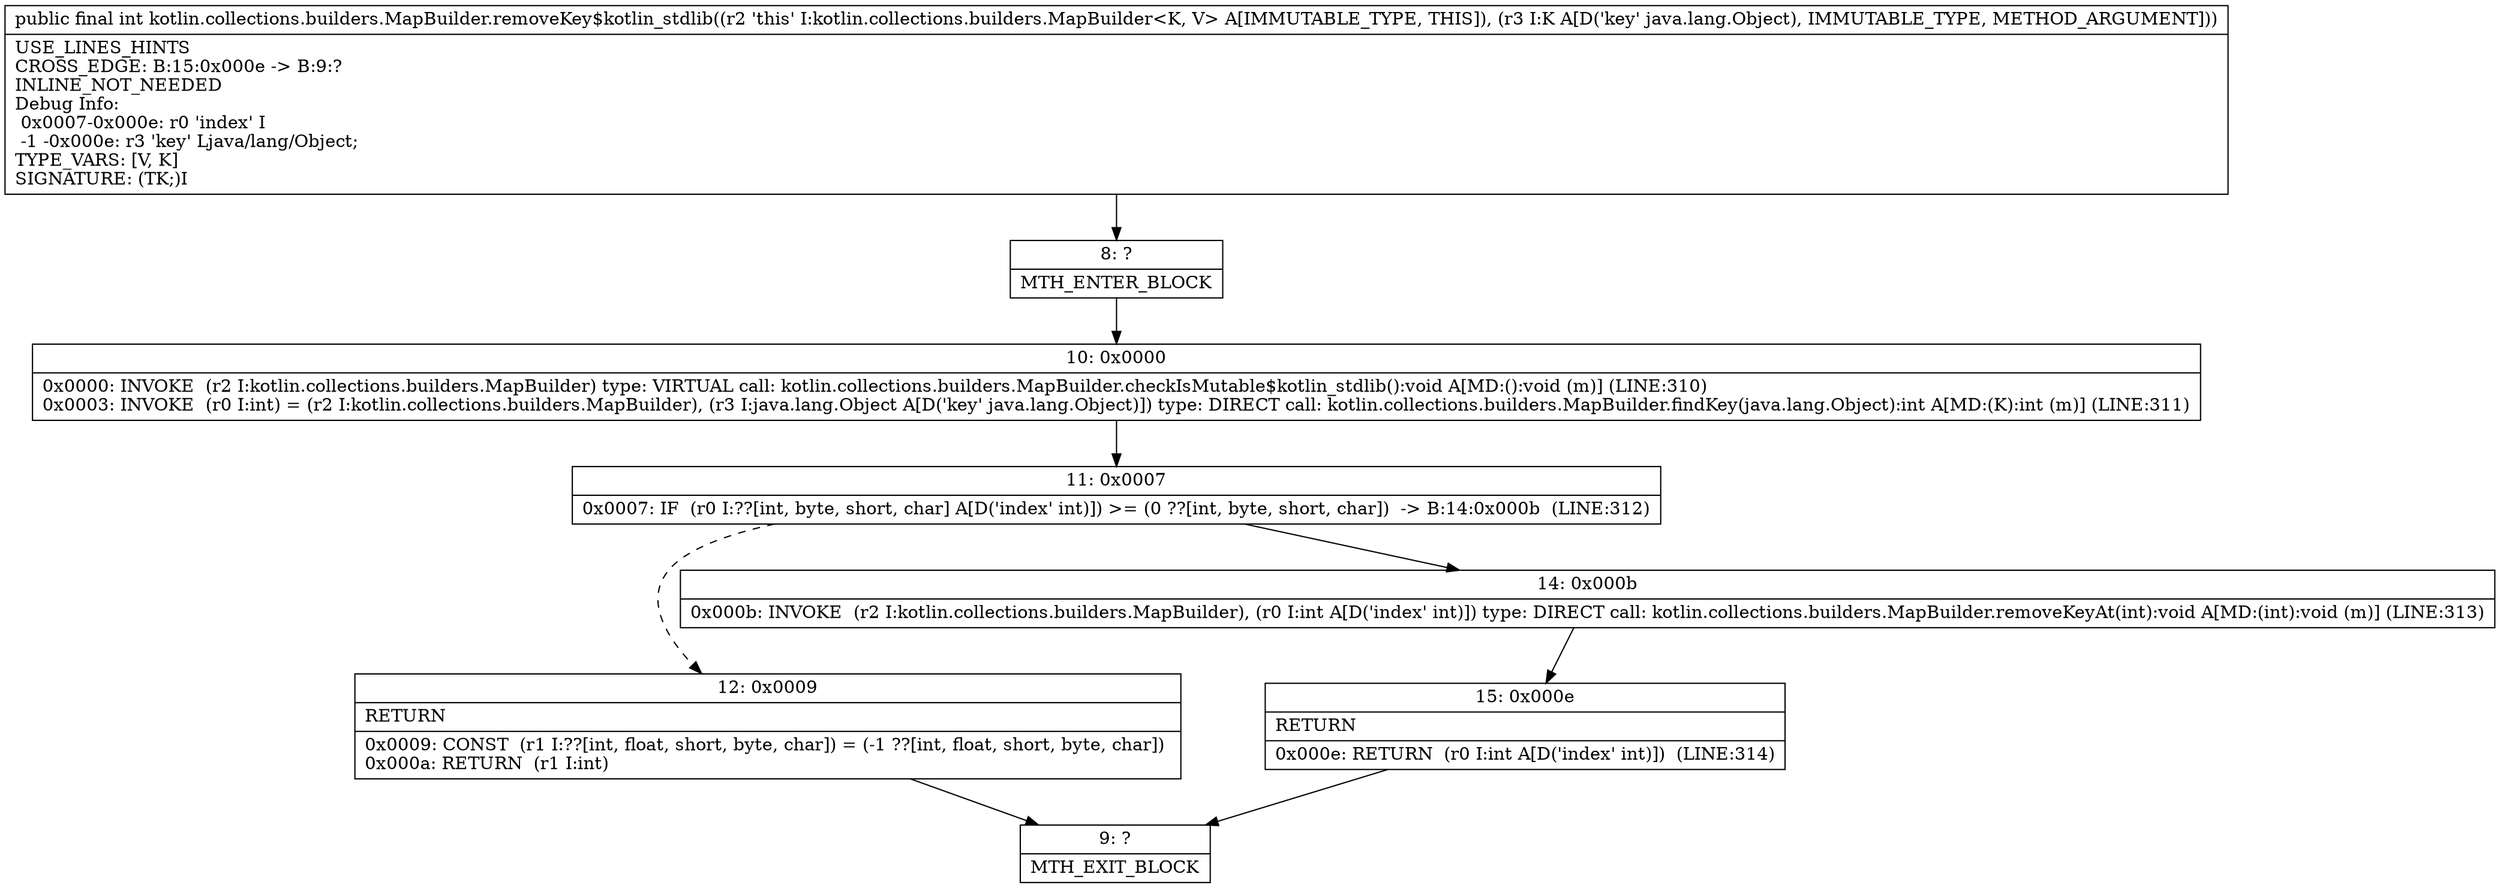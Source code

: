 digraph "CFG forkotlin.collections.builders.MapBuilder.removeKey$kotlin_stdlib(Ljava\/lang\/Object;)I" {
Node_8 [shape=record,label="{8\:\ ?|MTH_ENTER_BLOCK\l}"];
Node_10 [shape=record,label="{10\:\ 0x0000|0x0000: INVOKE  (r2 I:kotlin.collections.builders.MapBuilder) type: VIRTUAL call: kotlin.collections.builders.MapBuilder.checkIsMutable$kotlin_stdlib():void A[MD:():void (m)] (LINE:310)\l0x0003: INVOKE  (r0 I:int) = (r2 I:kotlin.collections.builders.MapBuilder), (r3 I:java.lang.Object A[D('key' java.lang.Object)]) type: DIRECT call: kotlin.collections.builders.MapBuilder.findKey(java.lang.Object):int A[MD:(K):int (m)] (LINE:311)\l}"];
Node_11 [shape=record,label="{11\:\ 0x0007|0x0007: IF  (r0 I:??[int, byte, short, char] A[D('index' int)]) \>= (0 ??[int, byte, short, char])  \-\> B:14:0x000b  (LINE:312)\l}"];
Node_12 [shape=record,label="{12\:\ 0x0009|RETURN\l|0x0009: CONST  (r1 I:??[int, float, short, byte, char]) = (\-1 ??[int, float, short, byte, char]) \l0x000a: RETURN  (r1 I:int) \l}"];
Node_9 [shape=record,label="{9\:\ ?|MTH_EXIT_BLOCK\l}"];
Node_14 [shape=record,label="{14\:\ 0x000b|0x000b: INVOKE  (r2 I:kotlin.collections.builders.MapBuilder), (r0 I:int A[D('index' int)]) type: DIRECT call: kotlin.collections.builders.MapBuilder.removeKeyAt(int):void A[MD:(int):void (m)] (LINE:313)\l}"];
Node_15 [shape=record,label="{15\:\ 0x000e|RETURN\l|0x000e: RETURN  (r0 I:int A[D('index' int)])  (LINE:314)\l}"];
MethodNode[shape=record,label="{public final int kotlin.collections.builders.MapBuilder.removeKey$kotlin_stdlib((r2 'this' I:kotlin.collections.builders.MapBuilder\<K, V\> A[IMMUTABLE_TYPE, THIS]), (r3 I:K A[D('key' java.lang.Object), IMMUTABLE_TYPE, METHOD_ARGUMENT]))  | USE_LINES_HINTS\lCROSS_EDGE: B:15:0x000e \-\> B:9:?\lINLINE_NOT_NEEDED\lDebug Info:\l  0x0007\-0x000e: r0 'index' I\l  \-1 \-0x000e: r3 'key' Ljava\/lang\/Object;\lTYPE_VARS: [V, K]\lSIGNATURE: (TK;)I\l}"];
MethodNode -> Node_8;Node_8 -> Node_10;
Node_10 -> Node_11;
Node_11 -> Node_12[style=dashed];
Node_11 -> Node_14;
Node_12 -> Node_9;
Node_14 -> Node_15;
Node_15 -> Node_9;
}

